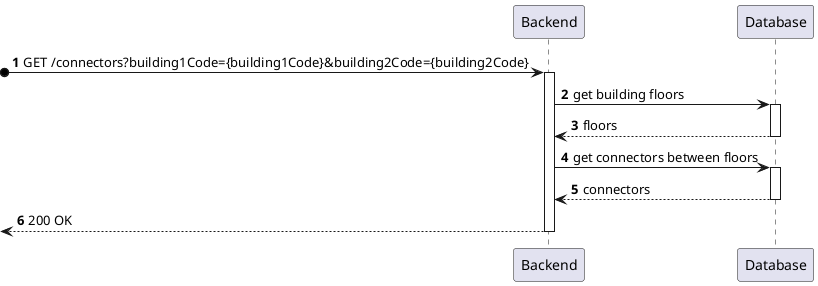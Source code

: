 @startuml us12-level3_processes
autonumber

participant BE as "Backend"
participant DB as "Database"

?o-> BE : GET /connectors?building1Code={building1Code}&building2Code={building2Code}
activate BE

BE -> DB : get building floors
activate DB
DB --> BE : floors
deactivate DB

BE -> DB : get connectors between floors
activate DB
DB --> BE : connectors
deactivate DB

<-- BE : 200 OK
deactivate BE

@enduml

